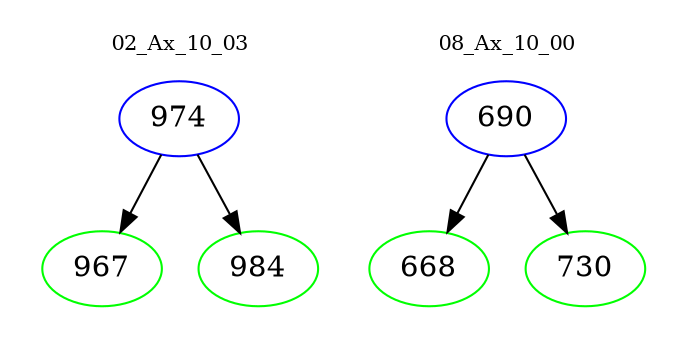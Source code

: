 digraph{
subgraph cluster_0 {
color = white
label = "02_Ax_10_03";
fontsize=10;
T0_974 [label="974", color="blue"]
T0_974 -> T0_967 [color="black"]
T0_967 [label="967", color="green"]
T0_974 -> T0_984 [color="black"]
T0_984 [label="984", color="green"]
}
subgraph cluster_1 {
color = white
label = "08_Ax_10_00";
fontsize=10;
T1_690 [label="690", color="blue"]
T1_690 -> T1_668 [color="black"]
T1_668 [label="668", color="green"]
T1_690 -> T1_730 [color="black"]
T1_730 [label="730", color="green"]
}
}
